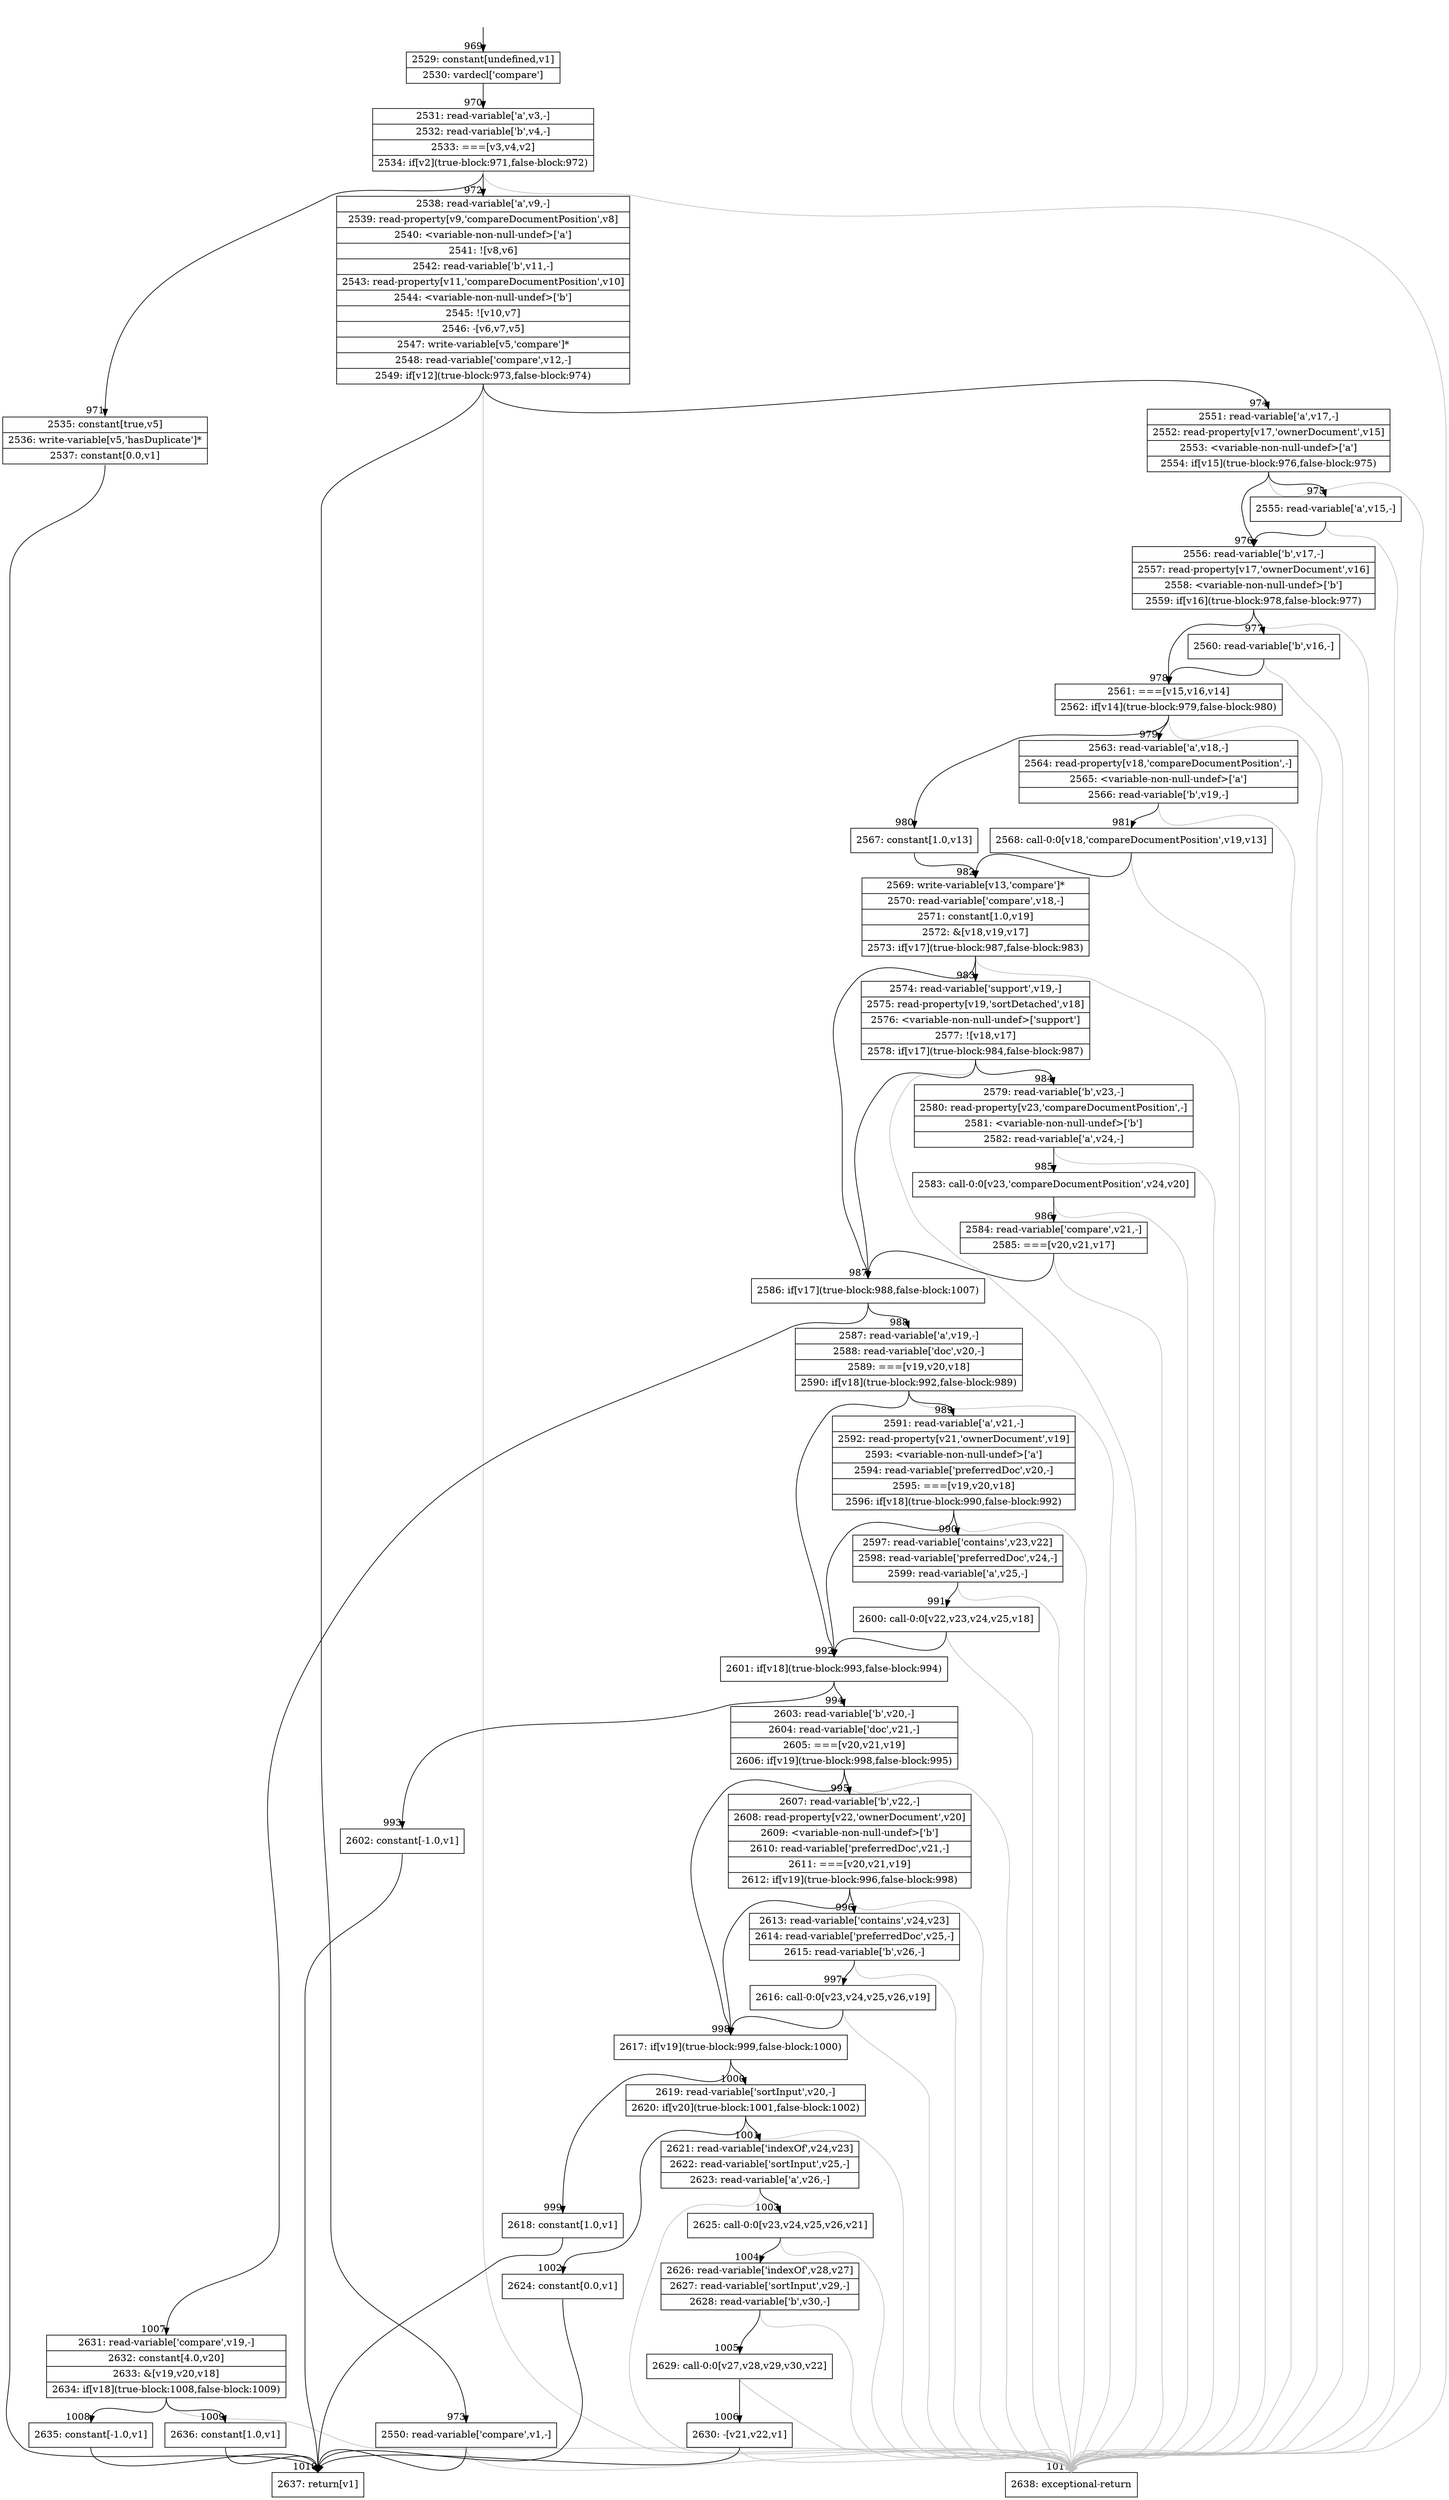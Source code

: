 digraph {
rankdir="TD"
BB_entry83[shape=none,label=""];
BB_entry83 -> BB969 [tailport=s, headport=n, headlabel="    969"]
BB969 [shape=record label="{2529: constant[undefined,v1]|2530: vardecl['compare']}" ] 
BB969 -> BB970 [tailport=s, headport=n, headlabel="      970"]
BB970 [shape=record label="{2531: read-variable['a',v3,-]|2532: read-variable['b',v4,-]|2533: ===[v3,v4,v2]|2534: if[v2](true-block:971,false-block:972)}" ] 
BB970 -> BB971 [tailport=s, headport=n, headlabel="      971"]
BB970 -> BB972 [tailport=s, headport=n, headlabel="      972"]
BB970 -> BB1011 [tailport=s, headport=n, color=gray, headlabel="      1011"]
BB971 [shape=record label="{2535: constant[true,v5]|2536: write-variable[v5,'hasDuplicate']*|2537: constant[0.0,v1]}" ] 
BB971 -> BB1010 [tailport=s, headport=n, headlabel="      1010"]
BB972 [shape=record label="{2538: read-variable['a',v9,-]|2539: read-property[v9,'compareDocumentPosition',v8]|2540: \<variable-non-null-undef\>['a']|2541: ![v8,v6]|2542: read-variable['b',v11,-]|2543: read-property[v11,'compareDocumentPosition',v10]|2544: \<variable-non-null-undef\>['b']|2545: ![v10,v7]|2546: -[v6,v7,v5]|2547: write-variable[v5,'compare']*|2548: read-variable['compare',v12,-]|2549: if[v12](true-block:973,false-block:974)}" ] 
BB972 -> BB973 [tailport=s, headport=n, headlabel="      973"]
BB972 -> BB974 [tailport=s, headport=n, headlabel="      974"]
BB972 -> BB1011 [tailport=s, headport=n, color=gray]
BB973 [shape=record label="{2550: read-variable['compare',v1,-]}" ] 
BB973 -> BB1010 [tailport=s, headport=n]
BB973 -> BB1011 [tailport=s, headport=n, color=gray]
BB974 [shape=record label="{2551: read-variable['a',v17,-]|2552: read-property[v17,'ownerDocument',v15]|2553: \<variable-non-null-undef\>['a']|2554: if[v15](true-block:976,false-block:975)}" ] 
BB974 -> BB976 [tailport=s, headport=n, headlabel="      976"]
BB974 -> BB975 [tailport=s, headport=n, headlabel="      975"]
BB974 -> BB1011 [tailport=s, headport=n, color=gray]
BB975 [shape=record label="{2555: read-variable['a',v15,-]}" ] 
BB975 -> BB976 [tailport=s, headport=n]
BB975 -> BB1011 [tailport=s, headport=n, color=gray]
BB976 [shape=record label="{2556: read-variable['b',v17,-]|2557: read-property[v17,'ownerDocument',v16]|2558: \<variable-non-null-undef\>['b']|2559: if[v16](true-block:978,false-block:977)}" ] 
BB976 -> BB978 [tailport=s, headport=n, headlabel="      978"]
BB976 -> BB977 [tailport=s, headport=n, headlabel="      977"]
BB976 -> BB1011 [tailport=s, headport=n, color=gray]
BB977 [shape=record label="{2560: read-variable['b',v16,-]}" ] 
BB977 -> BB978 [tailport=s, headport=n]
BB977 -> BB1011 [tailport=s, headport=n, color=gray]
BB978 [shape=record label="{2561: ===[v15,v16,v14]|2562: if[v14](true-block:979,false-block:980)}" ] 
BB978 -> BB979 [tailport=s, headport=n, headlabel="      979"]
BB978 -> BB980 [tailport=s, headport=n, headlabel="      980"]
BB978 -> BB1011 [tailport=s, headport=n, color=gray]
BB979 [shape=record label="{2563: read-variable['a',v18,-]|2564: read-property[v18,'compareDocumentPosition',-]|2565: \<variable-non-null-undef\>['a']|2566: read-variable['b',v19,-]}" ] 
BB979 -> BB981 [tailport=s, headport=n, headlabel="      981"]
BB979 -> BB1011 [tailport=s, headport=n, color=gray]
BB980 [shape=record label="{2567: constant[1.0,v13]}" ] 
BB980 -> BB982 [tailport=s, headport=n, headlabel="      982"]
BB981 [shape=record label="{2568: call-0:0[v18,'compareDocumentPosition',v19,v13]}" ] 
BB981 -> BB982 [tailport=s, headport=n]
BB981 -> BB1011 [tailport=s, headport=n, color=gray]
BB982 [shape=record label="{2569: write-variable[v13,'compare']*|2570: read-variable['compare',v18,-]|2571: constant[1.0,v19]|2572: &[v18,v19,v17]|2573: if[v17](true-block:987,false-block:983)}" ] 
BB982 -> BB987 [tailport=s, headport=n, headlabel="      987"]
BB982 -> BB983 [tailport=s, headport=n, headlabel="      983"]
BB982 -> BB1011 [tailport=s, headport=n, color=gray]
BB983 [shape=record label="{2574: read-variable['support',v19,-]|2575: read-property[v19,'sortDetached',v18]|2576: \<variable-non-null-undef\>['support']|2577: ![v18,v17]|2578: if[v17](true-block:984,false-block:987)}" ] 
BB983 -> BB987 [tailport=s, headport=n]
BB983 -> BB984 [tailport=s, headport=n, headlabel="      984"]
BB983 -> BB1011 [tailport=s, headport=n, color=gray]
BB984 [shape=record label="{2579: read-variable['b',v23,-]|2580: read-property[v23,'compareDocumentPosition',-]|2581: \<variable-non-null-undef\>['b']|2582: read-variable['a',v24,-]}" ] 
BB984 -> BB985 [tailport=s, headport=n, headlabel="      985"]
BB984 -> BB1011 [tailport=s, headport=n, color=gray]
BB985 [shape=record label="{2583: call-0:0[v23,'compareDocumentPosition',v24,v20]}" ] 
BB985 -> BB986 [tailport=s, headport=n, headlabel="      986"]
BB985 -> BB1011 [tailport=s, headport=n, color=gray]
BB986 [shape=record label="{2584: read-variable['compare',v21,-]|2585: ===[v20,v21,v17]}" ] 
BB986 -> BB987 [tailport=s, headport=n]
BB986 -> BB1011 [tailport=s, headport=n, color=gray]
BB987 [shape=record label="{2586: if[v17](true-block:988,false-block:1007)}" ] 
BB987 -> BB988 [tailport=s, headport=n, headlabel="      988"]
BB987 -> BB1007 [tailport=s, headport=n, headlabel="      1007"]
BB988 [shape=record label="{2587: read-variable['a',v19,-]|2588: read-variable['doc',v20,-]|2589: ===[v19,v20,v18]|2590: if[v18](true-block:992,false-block:989)}" ] 
BB988 -> BB992 [tailport=s, headport=n, headlabel="      992"]
BB988 -> BB989 [tailport=s, headport=n, headlabel="      989"]
BB988 -> BB1011 [tailport=s, headport=n, color=gray]
BB989 [shape=record label="{2591: read-variable['a',v21,-]|2592: read-property[v21,'ownerDocument',v19]|2593: \<variable-non-null-undef\>['a']|2594: read-variable['preferredDoc',v20,-]|2595: ===[v19,v20,v18]|2596: if[v18](true-block:990,false-block:992)}" ] 
BB989 -> BB992 [tailport=s, headport=n]
BB989 -> BB990 [tailport=s, headport=n, headlabel="      990"]
BB989 -> BB1011 [tailport=s, headport=n, color=gray]
BB990 [shape=record label="{2597: read-variable['contains',v23,v22]|2598: read-variable['preferredDoc',v24,-]|2599: read-variable['a',v25,-]}" ] 
BB990 -> BB991 [tailport=s, headport=n, headlabel="      991"]
BB990 -> BB1011 [tailport=s, headport=n, color=gray]
BB991 [shape=record label="{2600: call-0:0[v22,v23,v24,v25,v18]}" ] 
BB991 -> BB992 [tailport=s, headport=n]
BB991 -> BB1011 [tailport=s, headport=n, color=gray]
BB992 [shape=record label="{2601: if[v18](true-block:993,false-block:994)}" ] 
BB992 -> BB993 [tailport=s, headport=n, headlabel="      993"]
BB992 -> BB994 [tailport=s, headport=n, headlabel="      994"]
BB993 [shape=record label="{2602: constant[-1.0,v1]}" ] 
BB993 -> BB1010 [tailport=s, headport=n]
BB994 [shape=record label="{2603: read-variable['b',v20,-]|2604: read-variable['doc',v21,-]|2605: ===[v20,v21,v19]|2606: if[v19](true-block:998,false-block:995)}" ] 
BB994 -> BB998 [tailport=s, headport=n, headlabel="      998"]
BB994 -> BB995 [tailport=s, headport=n, headlabel="      995"]
BB994 -> BB1011 [tailport=s, headport=n, color=gray]
BB995 [shape=record label="{2607: read-variable['b',v22,-]|2608: read-property[v22,'ownerDocument',v20]|2609: \<variable-non-null-undef\>['b']|2610: read-variable['preferredDoc',v21,-]|2611: ===[v20,v21,v19]|2612: if[v19](true-block:996,false-block:998)}" ] 
BB995 -> BB998 [tailport=s, headport=n]
BB995 -> BB996 [tailport=s, headport=n, headlabel="      996"]
BB995 -> BB1011 [tailport=s, headport=n, color=gray]
BB996 [shape=record label="{2613: read-variable['contains',v24,v23]|2614: read-variable['preferredDoc',v25,-]|2615: read-variable['b',v26,-]}" ] 
BB996 -> BB997 [tailport=s, headport=n, headlabel="      997"]
BB996 -> BB1011 [tailport=s, headport=n, color=gray]
BB997 [shape=record label="{2616: call-0:0[v23,v24,v25,v26,v19]}" ] 
BB997 -> BB998 [tailport=s, headport=n]
BB997 -> BB1011 [tailport=s, headport=n, color=gray]
BB998 [shape=record label="{2617: if[v19](true-block:999,false-block:1000)}" ] 
BB998 -> BB999 [tailport=s, headport=n, headlabel="      999"]
BB998 -> BB1000 [tailport=s, headport=n, headlabel="      1000"]
BB999 [shape=record label="{2618: constant[1.0,v1]}" ] 
BB999 -> BB1010 [tailport=s, headport=n]
BB1000 [shape=record label="{2619: read-variable['sortInput',v20,-]|2620: if[v20](true-block:1001,false-block:1002)}" ] 
BB1000 -> BB1001 [tailport=s, headport=n, headlabel="      1001"]
BB1000 -> BB1002 [tailport=s, headport=n, headlabel="      1002"]
BB1000 -> BB1011 [tailport=s, headport=n, color=gray]
BB1001 [shape=record label="{2621: read-variable['indexOf',v24,v23]|2622: read-variable['sortInput',v25,-]|2623: read-variable['a',v26,-]}" ] 
BB1001 -> BB1003 [tailport=s, headport=n, headlabel="      1003"]
BB1001 -> BB1011 [tailport=s, headport=n, color=gray]
BB1002 [shape=record label="{2624: constant[0.0,v1]}" ] 
BB1002 -> BB1010 [tailport=s, headport=n]
BB1003 [shape=record label="{2625: call-0:0[v23,v24,v25,v26,v21]}" ] 
BB1003 -> BB1004 [tailport=s, headport=n, headlabel="      1004"]
BB1003 -> BB1011 [tailport=s, headport=n, color=gray]
BB1004 [shape=record label="{2626: read-variable['indexOf',v28,v27]|2627: read-variable['sortInput',v29,-]|2628: read-variable['b',v30,-]}" ] 
BB1004 -> BB1005 [tailport=s, headport=n, headlabel="      1005"]
BB1004 -> BB1011 [tailport=s, headport=n, color=gray]
BB1005 [shape=record label="{2629: call-0:0[v27,v28,v29,v30,v22]}" ] 
BB1005 -> BB1006 [tailport=s, headport=n, headlabel="      1006"]
BB1005 -> BB1011 [tailport=s, headport=n, color=gray]
BB1006 [shape=record label="{2630: -[v21,v22,v1]}" ] 
BB1006 -> BB1010 [tailport=s, headport=n]
BB1006 -> BB1011 [tailport=s, headport=n, color=gray]
BB1007 [shape=record label="{2631: read-variable['compare',v19,-]|2632: constant[4.0,v20]|2633: &[v19,v20,v18]|2634: if[v18](true-block:1008,false-block:1009)}" ] 
BB1007 -> BB1008 [tailport=s, headport=n, headlabel="      1008"]
BB1007 -> BB1009 [tailport=s, headport=n, headlabel="      1009"]
BB1007 -> BB1011 [tailport=s, headport=n, color=gray]
BB1008 [shape=record label="{2635: constant[-1.0,v1]}" ] 
BB1008 -> BB1010 [tailport=s, headport=n]
BB1009 [shape=record label="{2636: constant[1.0,v1]}" ] 
BB1009 -> BB1010 [tailport=s, headport=n]
BB1010 [shape=record label="{2637: return[v1]}" ] 
BB1011 [shape=record label="{2638: exceptional-return}" ] 
}
